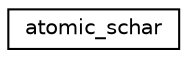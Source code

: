 digraph "Graphical Class Hierarchy"
{
 // LATEX_PDF_SIZE
  edge [fontname="Helvetica",fontsize="10",labelfontname="Helvetica",labelfontsize="10"];
  node [fontname="Helvetica",fontsize="10",shape=record];
  rankdir="LR";
  Node0 [label="atomic_schar",height=0.2,width=0.4,color="black", fillcolor="white", style="filled",URL="$structatomic__schar.html",tooltip="Type with the same alignment and size as atomic_schar"];
}

